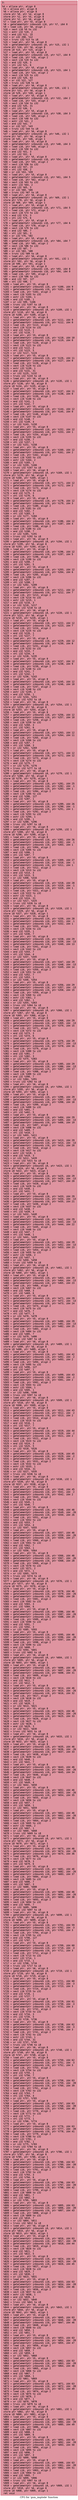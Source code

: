 digraph "CFG for 'gsm_implode' function" {
	label="CFG for 'gsm_implode' function";

	Node0x6000035ec320 [shape=record,color="#b70d28ff", style=filled, fillcolor="#b70d2870" fontname="Courier",label="{3:\l|  %4 = alloca ptr, align 8\l  %5 = alloca ptr, align 8\l  %6 = alloca ptr, align 8\l  store ptr %0, ptr %4, align 8\l  store ptr %1, ptr %5, align 8\l  store ptr %2, ptr %6, align 8\l  %7 = load ptr, ptr %5, align 8\l  %8 = getelementptr inbounds i16, ptr %7, i64 0\l  %9 = load i16, ptr %8, align 2\l  %10 = sext i16 %9 to i32\l  %11 = ashr i32 %10, 2\l  %12 = and i32 %11, 15\l  %13 = or i32 208, %12\l  %14 = trunc i32 %13 to i8\l  %15 = load ptr, ptr %6, align 8\l  %16 = getelementptr inbounds i8, ptr %15, i32 1\l  store ptr %16, ptr %6, align 8\l  store i8 %14, ptr %15, align 1\l  %17 = load ptr, ptr %5, align 8\l  %18 = getelementptr inbounds i16, ptr %17, i64 0\l  %19 = load i16, ptr %18, align 2\l  %20 = sext i16 %19 to i32\l  %21 = and i32 %20, 3\l  %22 = shl i32 %21, 6\l  %23 = load ptr, ptr %5, align 8\l  %24 = getelementptr inbounds i16, ptr %23, i64 1\l  %25 = load i16, ptr %24, align 2\l  %26 = sext i16 %25 to i32\l  %27 = and i32 %26, 63\l  %28 = or i32 %22, %27\l  %29 = trunc i32 %28 to i8\l  %30 = load ptr, ptr %6, align 8\l  %31 = getelementptr inbounds i8, ptr %30, i32 1\l  store ptr %31, ptr %6, align 8\l  store i8 %29, ptr %30, align 1\l  %32 = load ptr, ptr %5, align 8\l  %33 = getelementptr inbounds i16, ptr %32, i64 2\l  %34 = load i16, ptr %33, align 2\l  %35 = sext i16 %34 to i32\l  %36 = and i32 %35, 31\l  %37 = shl i32 %36, 3\l  %38 = load ptr, ptr %5, align 8\l  %39 = getelementptr inbounds i16, ptr %38, i64 3\l  %40 = load i16, ptr %39, align 2\l  %41 = sext i16 %40 to i32\l  %42 = ashr i32 %41, 2\l  %43 = and i32 %42, 7\l  %44 = or i32 %37, %43\l  %45 = trunc i32 %44 to i8\l  %46 = load ptr, ptr %6, align 8\l  %47 = getelementptr inbounds i8, ptr %46, i32 1\l  store ptr %47, ptr %6, align 8\l  store i8 %45, ptr %46, align 1\l  %48 = load ptr, ptr %5, align 8\l  %49 = getelementptr inbounds i16, ptr %48, i64 3\l  %50 = load i16, ptr %49, align 2\l  %51 = sext i16 %50 to i32\l  %52 = and i32 %51, 3\l  %53 = shl i32 %52, 6\l  %54 = load ptr, ptr %5, align 8\l  %55 = getelementptr inbounds i16, ptr %54, i64 4\l  %56 = load i16, ptr %55, align 2\l  %57 = sext i16 %56 to i32\l  %58 = and i32 %57, 15\l  %59 = shl i32 %58, 2\l  %60 = or i32 %53, %59\l  %61 = load ptr, ptr %5, align 8\l  %62 = getelementptr inbounds i16, ptr %61, i64 5\l  %63 = load i16, ptr %62, align 2\l  %64 = sext i16 %63 to i32\l  %65 = ashr i32 %64, 2\l  %66 = and i32 %65, 3\l  %67 = or i32 %60, %66\l  %68 = trunc i32 %67 to i8\l  %69 = load ptr, ptr %6, align 8\l  %70 = getelementptr inbounds i8, ptr %69, i32 1\l  store ptr %70, ptr %6, align 8\l  store i8 %68, ptr %69, align 1\l  %71 = load ptr, ptr %5, align 8\l  %72 = getelementptr inbounds i16, ptr %71, i64 5\l  %73 = load i16, ptr %72, align 2\l  %74 = sext i16 %73 to i32\l  %75 = and i32 %74, 3\l  %76 = shl i32 %75, 6\l  %77 = load ptr, ptr %5, align 8\l  %78 = getelementptr inbounds i16, ptr %77, i64 6\l  %79 = load i16, ptr %78, align 2\l  %80 = sext i16 %79 to i32\l  %81 = and i32 %80, 7\l  %82 = shl i32 %81, 3\l  %83 = or i32 %76, %82\l  %84 = load ptr, ptr %5, align 8\l  %85 = getelementptr inbounds i16, ptr %84, i64 7\l  %86 = load i16, ptr %85, align 2\l  %87 = sext i16 %86 to i32\l  %88 = and i32 %87, 7\l  %89 = or i32 %83, %88\l  %90 = trunc i32 %89 to i8\l  %91 = load ptr, ptr %6, align 8\l  %92 = getelementptr inbounds i8, ptr %91, i32 1\l  store ptr %92, ptr %6, align 8\l  store i8 %90, ptr %91, align 1\l  %93 = load ptr, ptr %5, align 8\l  %94 = getelementptr inbounds i16, ptr %93, i64 8\l  %95 = getelementptr inbounds i16, ptr %94, i64 0\l  %96 = load i16, ptr %95, align 2\l  %97 = sext i16 %96 to i32\l  %98 = and i32 %97, 127\l  %99 = shl i32 %98, 1\l  %100 = load ptr, ptr %5, align 8\l  %101 = getelementptr inbounds i16, ptr %100, i64 9\l  %102 = getelementptr inbounds i16, ptr %101, i64 0\l  %103 = load i16, ptr %102, align 2\l  %104 = sext i16 %103 to i32\l  %105 = ashr i32 %104, 1\l  %106 = and i32 %105, 1\l  %107 = or i32 %99, %106\l  %108 = trunc i32 %107 to i8\l  %109 = load ptr, ptr %6, align 8\l  %110 = getelementptr inbounds i8, ptr %109, i32 1\l  store ptr %110, ptr %6, align 8\l  store i8 %108, ptr %109, align 1\l  %111 = load ptr, ptr %5, align 8\l  %112 = getelementptr inbounds i16, ptr %111, i64 9\l  %113 = getelementptr inbounds i16, ptr %112, i64 0\l  %114 = load i16, ptr %113, align 2\l  %115 = sext i16 %114 to i32\l  %116 = and i32 %115, 1\l  %117 = shl i32 %116, 7\l  %118 = load ptr, ptr %5, align 8\l  %119 = getelementptr inbounds i16, ptr %118, i64 10\l  %120 = getelementptr inbounds i16, ptr %119, i64 0\l  %121 = load i16, ptr %120, align 2\l  %122 = sext i16 %121 to i32\l  %123 = and i32 %122, 3\l  %124 = shl i32 %123, 5\l  %125 = or i32 %117, %124\l  %126 = load ptr, ptr %5, align 8\l  %127 = getelementptr inbounds i16, ptr %126, i64 11\l  %128 = getelementptr inbounds i16, ptr %127, i64 0\l  %129 = load i16, ptr %128, align 2\l  %130 = sext i16 %129 to i32\l  %131 = ashr i32 %130, 1\l  %132 = and i32 %131, 31\l  %133 = or i32 %125, %132\l  %134 = trunc i32 %133 to i8\l  %135 = load ptr, ptr %6, align 8\l  %136 = getelementptr inbounds i8, ptr %135, i32 1\l  store ptr %136, ptr %6, align 8\l  store i8 %134, ptr %135, align 1\l  %137 = load ptr, ptr %5, align 8\l  %138 = getelementptr inbounds i16, ptr %137, i64 11\l  %139 = getelementptr inbounds i16, ptr %138, i64 0\l  %140 = load i16, ptr %139, align 2\l  %141 = sext i16 %140 to i32\l  %142 = and i32 %141, 1\l  %143 = shl i32 %142, 7\l  %144 = load ptr, ptr %5, align 8\l  %145 = getelementptr inbounds i16, ptr %144, i64 12\l  %146 = getelementptr inbounds i16, ptr %145, i64 0\l  %147 = load i16, ptr %146, align 2\l  %148 = sext i16 %147 to i32\l  %149 = and i32 %148, 7\l  %150 = shl i32 %149, 4\l  %151 = or i32 %143, %150\l  %152 = load ptr, ptr %5, align 8\l  %153 = getelementptr inbounds i16, ptr %152, i64 12\l  %154 = getelementptr inbounds i16, ptr %153, i64 1\l  %155 = load i16, ptr %154, align 2\l  %156 = sext i16 %155 to i32\l  %157 = and i32 %156, 7\l  %158 = shl i32 %157, 1\l  %159 = or i32 %151, %158\l  %160 = load ptr, ptr %5, align 8\l  %161 = getelementptr inbounds i16, ptr %160, i64 12\l  %162 = getelementptr inbounds i16, ptr %161, i64 2\l  %163 = load i16, ptr %162, align 2\l  %164 = sext i16 %163 to i32\l  %165 = ashr i32 %164, 2\l  %166 = and i32 %165, 1\l  %167 = or i32 %159, %166\l  %168 = trunc i32 %167 to i8\l  %169 = load ptr, ptr %6, align 8\l  %170 = getelementptr inbounds i8, ptr %169, i32 1\l  store ptr %170, ptr %6, align 8\l  store i8 %168, ptr %169, align 1\l  %171 = load ptr, ptr %5, align 8\l  %172 = getelementptr inbounds i16, ptr %171, i64 12\l  %173 = getelementptr inbounds i16, ptr %172, i64 2\l  %174 = load i16, ptr %173, align 2\l  %175 = sext i16 %174 to i32\l  %176 = and i32 %175, 3\l  %177 = shl i32 %176, 6\l  %178 = load ptr, ptr %5, align 8\l  %179 = getelementptr inbounds i16, ptr %178, i64 12\l  %180 = getelementptr inbounds i16, ptr %179, i64 3\l  %181 = load i16, ptr %180, align 2\l  %182 = sext i16 %181 to i32\l  %183 = and i32 %182, 7\l  %184 = shl i32 %183, 3\l  %185 = or i32 %177, %184\l  %186 = load ptr, ptr %5, align 8\l  %187 = getelementptr inbounds i16, ptr %186, i64 12\l  %188 = getelementptr inbounds i16, ptr %187, i64 4\l  %189 = load i16, ptr %188, align 2\l  %190 = sext i16 %189 to i32\l  %191 = and i32 %190, 7\l  %192 = or i32 %185, %191\l  %193 = trunc i32 %192 to i8\l  %194 = load ptr, ptr %6, align 8\l  %195 = getelementptr inbounds i8, ptr %194, i32 1\l  store ptr %195, ptr %6, align 8\l  store i8 %193, ptr %194, align 1\l  %196 = load ptr, ptr %5, align 8\l  %197 = getelementptr inbounds i16, ptr %196, i64 12\l  %198 = getelementptr inbounds i16, ptr %197, i64 5\l  %199 = load i16, ptr %198, align 2\l  %200 = sext i16 %199 to i32\l  %201 = and i32 %200, 7\l  %202 = shl i32 %201, 5\l  %203 = load ptr, ptr %5, align 8\l  %204 = getelementptr inbounds i16, ptr %203, i64 12\l  %205 = getelementptr inbounds i16, ptr %204, i64 6\l  %206 = load i16, ptr %205, align 2\l  %207 = sext i16 %206 to i32\l  %208 = and i32 %207, 7\l  %209 = shl i32 %208, 2\l  %210 = or i32 %202, %209\l  %211 = load ptr, ptr %5, align 8\l  %212 = getelementptr inbounds i16, ptr %211, i64 12\l  %213 = getelementptr inbounds i16, ptr %212, i64 7\l  %214 = load i16, ptr %213, align 2\l  %215 = sext i16 %214 to i32\l  %216 = ashr i32 %215, 1\l  %217 = and i32 %216, 3\l  %218 = or i32 %210, %217\l  %219 = trunc i32 %218 to i8\l  %220 = load ptr, ptr %6, align 8\l  %221 = getelementptr inbounds i8, ptr %220, i32 1\l  store ptr %221, ptr %6, align 8\l  store i8 %219, ptr %220, align 1\l  %222 = load ptr, ptr %5, align 8\l  %223 = getelementptr inbounds i16, ptr %222, i64 12\l  %224 = getelementptr inbounds i16, ptr %223, i64 7\l  %225 = load i16, ptr %224, align 2\l  %226 = sext i16 %225 to i32\l  %227 = and i32 %226, 1\l  %228 = shl i32 %227, 7\l  %229 = load ptr, ptr %5, align 8\l  %230 = getelementptr inbounds i16, ptr %229, i64 12\l  %231 = getelementptr inbounds i16, ptr %230, i64 8\l  %232 = load i16, ptr %231, align 2\l  %233 = sext i16 %232 to i32\l  %234 = and i32 %233, 7\l  %235 = shl i32 %234, 4\l  %236 = or i32 %228, %235\l  %237 = load ptr, ptr %5, align 8\l  %238 = getelementptr inbounds i16, ptr %237, i64 12\l  %239 = getelementptr inbounds i16, ptr %238, i64 9\l  %240 = load i16, ptr %239, align 2\l  %241 = sext i16 %240 to i32\l  %242 = and i32 %241, 7\l  %243 = shl i32 %242, 1\l  %244 = or i32 %236, %243\l  %245 = load ptr, ptr %5, align 8\l  %246 = getelementptr inbounds i16, ptr %245, i64 12\l  %247 = getelementptr inbounds i16, ptr %246, i64 10\l  %248 = load i16, ptr %247, align 2\l  %249 = sext i16 %248 to i32\l  %250 = ashr i32 %249, 2\l  %251 = and i32 %250, 1\l  %252 = or i32 %244, %251\l  %253 = trunc i32 %252 to i8\l  %254 = load ptr, ptr %6, align 8\l  %255 = getelementptr inbounds i8, ptr %254, i32 1\l  store ptr %255, ptr %6, align 8\l  store i8 %253, ptr %254, align 1\l  %256 = load ptr, ptr %5, align 8\l  %257 = getelementptr inbounds i16, ptr %256, i64 12\l  %258 = getelementptr inbounds i16, ptr %257, i64 10\l  %259 = load i16, ptr %258, align 2\l  %260 = sext i16 %259 to i32\l  %261 = and i32 %260, 3\l  %262 = shl i32 %261, 6\l  %263 = load ptr, ptr %5, align 8\l  %264 = getelementptr inbounds i16, ptr %263, i64 12\l  %265 = getelementptr inbounds i16, ptr %264, i64 11\l  %266 = load i16, ptr %265, align 2\l  %267 = sext i16 %266 to i32\l  %268 = and i32 %267, 7\l  %269 = shl i32 %268, 3\l  %270 = or i32 %262, %269\l  %271 = load ptr, ptr %5, align 8\l  %272 = getelementptr inbounds i16, ptr %271, i64 12\l  %273 = getelementptr inbounds i16, ptr %272, i64 12\l  %274 = load i16, ptr %273, align 2\l  %275 = sext i16 %274 to i32\l  %276 = and i32 %275, 7\l  %277 = or i32 %270, %276\l  %278 = trunc i32 %277 to i8\l  %279 = load ptr, ptr %6, align 8\l  %280 = getelementptr inbounds i8, ptr %279, i32 1\l  store ptr %280, ptr %6, align 8\l  store i8 %278, ptr %279, align 1\l  %281 = load ptr, ptr %5, align 8\l  %282 = getelementptr inbounds i16, ptr %281, i64 25\l  %283 = getelementptr inbounds i16, ptr %282, i64 -1\l  %284 = getelementptr inbounds i16, ptr %283, i64 1\l  %285 = load i16, ptr %284, align 2\l  %286 = sext i16 %285 to i32\l  %287 = and i32 %286, 127\l  %288 = shl i32 %287, 1\l  %289 = load ptr, ptr %5, align 8\l  %290 = getelementptr inbounds i16, ptr %289, i64 26\l  %291 = getelementptr inbounds i16, ptr %290, i64 -1\l  %292 = getelementptr inbounds i16, ptr %291, i64 1\l  %293 = load i16, ptr %292, align 2\l  %294 = sext i16 %293 to i32\l  %295 = ashr i32 %294, 1\l  %296 = and i32 %295, 1\l  %297 = or i32 %288, %296\l  %298 = trunc i32 %297 to i8\l  %299 = load ptr, ptr %6, align 8\l  %300 = getelementptr inbounds i8, ptr %299, i32 1\l  store ptr %300, ptr %6, align 8\l  store i8 %298, ptr %299, align 1\l  %301 = load ptr, ptr %5, align 8\l  %302 = getelementptr inbounds i16, ptr %301, i64 26\l  %303 = getelementptr inbounds i16, ptr %302, i64 -1\l  %304 = getelementptr inbounds i16, ptr %303, i64 1\l  %305 = load i16, ptr %304, align 2\l  %306 = sext i16 %305 to i32\l  %307 = and i32 %306, 1\l  %308 = shl i32 %307, 7\l  %309 = load ptr, ptr %5, align 8\l  %310 = getelementptr inbounds i16, ptr %309, i64 27\l  %311 = getelementptr inbounds i16, ptr %310, i64 -1\l  %312 = getelementptr inbounds i16, ptr %311, i64 1\l  %313 = load i16, ptr %312, align 2\l  %314 = sext i16 %313 to i32\l  %315 = and i32 %314, 3\l  %316 = shl i32 %315, 5\l  %317 = or i32 %308, %316\l  %318 = load ptr, ptr %5, align 8\l  %319 = getelementptr inbounds i16, ptr %318, i64 28\l  %320 = getelementptr inbounds i16, ptr %319, i64 -1\l  %321 = getelementptr inbounds i16, ptr %320, i64 1\l  %322 = load i16, ptr %321, align 2\l  %323 = sext i16 %322 to i32\l  %324 = ashr i32 %323, 1\l  %325 = and i32 %324, 31\l  %326 = or i32 %317, %325\l  %327 = trunc i32 %326 to i8\l  %328 = load ptr, ptr %6, align 8\l  %329 = getelementptr inbounds i8, ptr %328, i32 1\l  store ptr %329, ptr %6, align 8\l  store i8 %327, ptr %328, align 1\l  %330 = load ptr, ptr %5, align 8\l  %331 = getelementptr inbounds i16, ptr %330, i64 28\l  %332 = getelementptr inbounds i16, ptr %331, i64 -1\l  %333 = getelementptr inbounds i16, ptr %332, i64 1\l  %334 = load i16, ptr %333, align 2\l  %335 = sext i16 %334 to i32\l  %336 = and i32 %335, 1\l  %337 = shl i32 %336, 7\l  %338 = load ptr, ptr %5, align 8\l  %339 = getelementptr inbounds i16, ptr %338, i64 29\l  %340 = getelementptr inbounds i16, ptr %339, i64 -13\l  %341 = getelementptr inbounds i16, ptr %340, i64 13\l  %342 = load i16, ptr %341, align 2\l  %343 = sext i16 %342 to i32\l  %344 = and i32 %343, 7\l  %345 = shl i32 %344, 4\l  %346 = or i32 %337, %345\l  %347 = load ptr, ptr %5, align 8\l  %348 = getelementptr inbounds i16, ptr %347, i64 29\l  %349 = getelementptr inbounds i16, ptr %348, i64 -13\l  %350 = getelementptr inbounds i16, ptr %349, i64 14\l  %351 = load i16, ptr %350, align 2\l  %352 = sext i16 %351 to i32\l  %353 = and i32 %352, 7\l  %354 = shl i32 %353, 1\l  %355 = or i32 %346, %354\l  %356 = load ptr, ptr %5, align 8\l  %357 = getelementptr inbounds i16, ptr %356, i64 29\l  %358 = getelementptr inbounds i16, ptr %357, i64 -13\l  %359 = getelementptr inbounds i16, ptr %358, i64 15\l  %360 = load i16, ptr %359, align 2\l  %361 = sext i16 %360 to i32\l  %362 = ashr i32 %361, 2\l  %363 = and i32 %362, 1\l  %364 = or i32 %355, %363\l  %365 = trunc i32 %364 to i8\l  %366 = load ptr, ptr %6, align 8\l  %367 = getelementptr inbounds i8, ptr %366, i32 1\l  store ptr %367, ptr %6, align 8\l  store i8 %365, ptr %366, align 1\l  %368 = load ptr, ptr %5, align 8\l  %369 = getelementptr inbounds i16, ptr %368, i64 29\l  %370 = getelementptr inbounds i16, ptr %369, i64 -13\l  %371 = getelementptr inbounds i16, ptr %370, i64 15\l  %372 = load i16, ptr %371, align 2\l  %373 = sext i16 %372 to i32\l  %374 = and i32 %373, 3\l  %375 = shl i32 %374, 6\l  %376 = load ptr, ptr %5, align 8\l  %377 = getelementptr inbounds i16, ptr %376, i64 29\l  %378 = getelementptr inbounds i16, ptr %377, i64 -13\l  %379 = getelementptr inbounds i16, ptr %378, i64 16\l  %380 = load i16, ptr %379, align 2\l  %381 = sext i16 %380 to i32\l  %382 = and i32 %381, 7\l  %383 = shl i32 %382, 3\l  %384 = or i32 %375, %383\l  %385 = load ptr, ptr %5, align 8\l  %386 = getelementptr inbounds i16, ptr %385, i64 29\l  %387 = getelementptr inbounds i16, ptr %386, i64 -13\l  %388 = getelementptr inbounds i16, ptr %387, i64 17\l  %389 = load i16, ptr %388, align 2\l  %390 = sext i16 %389 to i32\l  %391 = and i32 %390, 7\l  %392 = or i32 %384, %391\l  %393 = trunc i32 %392 to i8\l  %394 = load ptr, ptr %6, align 8\l  %395 = getelementptr inbounds i8, ptr %394, i32 1\l  store ptr %395, ptr %6, align 8\l  store i8 %393, ptr %394, align 1\l  %396 = load ptr, ptr %5, align 8\l  %397 = getelementptr inbounds i16, ptr %396, i64 29\l  %398 = getelementptr inbounds i16, ptr %397, i64 -13\l  %399 = getelementptr inbounds i16, ptr %398, i64 18\l  %400 = load i16, ptr %399, align 2\l  %401 = sext i16 %400 to i32\l  %402 = and i32 %401, 7\l  %403 = shl i32 %402, 5\l  %404 = load ptr, ptr %5, align 8\l  %405 = getelementptr inbounds i16, ptr %404, i64 29\l  %406 = getelementptr inbounds i16, ptr %405, i64 -13\l  %407 = getelementptr inbounds i16, ptr %406, i64 19\l  %408 = load i16, ptr %407, align 2\l  %409 = sext i16 %408 to i32\l  %410 = and i32 %409, 7\l  %411 = shl i32 %410, 2\l  %412 = or i32 %403, %411\l  %413 = load ptr, ptr %5, align 8\l  %414 = getelementptr inbounds i16, ptr %413, i64 29\l  %415 = getelementptr inbounds i16, ptr %414, i64 -13\l  %416 = getelementptr inbounds i16, ptr %415, i64 20\l  %417 = load i16, ptr %416, align 2\l  %418 = sext i16 %417 to i32\l  %419 = ashr i32 %418, 1\l  %420 = and i32 %419, 3\l  %421 = or i32 %412, %420\l  %422 = trunc i32 %421 to i8\l  %423 = load ptr, ptr %6, align 8\l  %424 = getelementptr inbounds i8, ptr %423, i32 1\l  store ptr %424, ptr %6, align 8\l  store i8 %422, ptr %423, align 1\l  %425 = load ptr, ptr %5, align 8\l  %426 = getelementptr inbounds i16, ptr %425, i64 29\l  %427 = getelementptr inbounds i16, ptr %426, i64 -13\l  %428 = getelementptr inbounds i16, ptr %427, i64 20\l  %429 = load i16, ptr %428, align 2\l  %430 = sext i16 %429 to i32\l  %431 = and i32 %430, 1\l  %432 = shl i32 %431, 7\l  %433 = load ptr, ptr %5, align 8\l  %434 = getelementptr inbounds i16, ptr %433, i64 29\l  %435 = getelementptr inbounds i16, ptr %434, i64 -13\l  %436 = getelementptr inbounds i16, ptr %435, i64 21\l  %437 = load i16, ptr %436, align 2\l  %438 = sext i16 %437 to i32\l  %439 = and i32 %438, 7\l  %440 = shl i32 %439, 4\l  %441 = or i32 %432, %440\l  %442 = load ptr, ptr %5, align 8\l  %443 = getelementptr inbounds i16, ptr %442, i64 29\l  %444 = getelementptr inbounds i16, ptr %443, i64 -13\l  %445 = getelementptr inbounds i16, ptr %444, i64 22\l  %446 = load i16, ptr %445, align 2\l  %447 = sext i16 %446 to i32\l  %448 = and i32 %447, 7\l  %449 = shl i32 %448, 1\l  %450 = or i32 %441, %449\l  %451 = load ptr, ptr %5, align 8\l  %452 = getelementptr inbounds i16, ptr %451, i64 29\l  %453 = getelementptr inbounds i16, ptr %452, i64 -13\l  %454 = getelementptr inbounds i16, ptr %453, i64 23\l  %455 = load i16, ptr %454, align 2\l  %456 = sext i16 %455 to i32\l  %457 = ashr i32 %456, 2\l  %458 = and i32 %457, 1\l  %459 = or i32 %450, %458\l  %460 = trunc i32 %459 to i8\l  %461 = load ptr, ptr %6, align 8\l  %462 = getelementptr inbounds i8, ptr %461, i32 1\l  store ptr %462, ptr %6, align 8\l  store i8 %460, ptr %461, align 1\l  %463 = load ptr, ptr %5, align 8\l  %464 = getelementptr inbounds i16, ptr %463, i64 29\l  %465 = getelementptr inbounds i16, ptr %464, i64 -13\l  %466 = getelementptr inbounds i16, ptr %465, i64 23\l  %467 = load i16, ptr %466, align 2\l  %468 = sext i16 %467 to i32\l  %469 = and i32 %468, 3\l  %470 = shl i32 %469, 6\l  %471 = load ptr, ptr %5, align 8\l  %472 = getelementptr inbounds i16, ptr %471, i64 29\l  %473 = getelementptr inbounds i16, ptr %472, i64 -13\l  %474 = getelementptr inbounds i16, ptr %473, i64 24\l  %475 = load i16, ptr %474, align 2\l  %476 = sext i16 %475 to i32\l  %477 = and i32 %476, 7\l  %478 = shl i32 %477, 3\l  %479 = or i32 %470, %478\l  %480 = load ptr, ptr %5, align 8\l  %481 = getelementptr inbounds i16, ptr %480, i64 29\l  %482 = getelementptr inbounds i16, ptr %481, i64 -13\l  %483 = getelementptr inbounds i16, ptr %482, i64 25\l  %484 = load i16, ptr %483, align 2\l  %485 = sext i16 %484 to i32\l  %486 = and i32 %485, 7\l  %487 = or i32 %479, %486\l  %488 = trunc i32 %487 to i8\l  %489 = load ptr, ptr %6, align 8\l  %490 = getelementptr inbounds i8, ptr %489, i32 1\l  store ptr %490, ptr %6, align 8\l  store i8 %488, ptr %489, align 1\l  %491 = load ptr, ptr %5, align 8\l  %492 = getelementptr inbounds i16, ptr %491, i64 42\l  %493 = getelementptr inbounds i16, ptr %492, i64 -2\l  %494 = getelementptr inbounds i16, ptr %493, i64 2\l  %495 = load i16, ptr %494, align 2\l  %496 = sext i16 %495 to i32\l  %497 = and i32 %496, 127\l  %498 = shl i32 %497, 1\l  %499 = load ptr, ptr %5, align 8\l  %500 = getelementptr inbounds i16, ptr %499, i64 43\l  %501 = getelementptr inbounds i16, ptr %500, i64 -2\l  %502 = getelementptr inbounds i16, ptr %501, i64 2\l  %503 = load i16, ptr %502, align 2\l  %504 = sext i16 %503 to i32\l  %505 = ashr i32 %504, 1\l  %506 = and i32 %505, 1\l  %507 = or i32 %498, %506\l  %508 = trunc i32 %507 to i8\l  %509 = load ptr, ptr %6, align 8\l  %510 = getelementptr inbounds i8, ptr %509, i32 1\l  store ptr %510, ptr %6, align 8\l  store i8 %508, ptr %509, align 1\l  %511 = load ptr, ptr %5, align 8\l  %512 = getelementptr inbounds i16, ptr %511, i64 43\l  %513 = getelementptr inbounds i16, ptr %512, i64 -2\l  %514 = getelementptr inbounds i16, ptr %513, i64 2\l  %515 = load i16, ptr %514, align 2\l  %516 = sext i16 %515 to i32\l  %517 = and i32 %516, 1\l  %518 = shl i32 %517, 7\l  %519 = load ptr, ptr %5, align 8\l  %520 = getelementptr inbounds i16, ptr %519, i64 44\l  %521 = getelementptr inbounds i16, ptr %520, i64 -2\l  %522 = getelementptr inbounds i16, ptr %521, i64 2\l  %523 = load i16, ptr %522, align 2\l  %524 = sext i16 %523 to i32\l  %525 = and i32 %524, 3\l  %526 = shl i32 %525, 5\l  %527 = or i32 %518, %526\l  %528 = load ptr, ptr %5, align 8\l  %529 = getelementptr inbounds i16, ptr %528, i64 45\l  %530 = getelementptr inbounds i16, ptr %529, i64 -2\l  %531 = getelementptr inbounds i16, ptr %530, i64 2\l  %532 = load i16, ptr %531, align 2\l  %533 = sext i16 %532 to i32\l  %534 = ashr i32 %533, 1\l  %535 = and i32 %534, 31\l  %536 = or i32 %527, %535\l  %537 = trunc i32 %536 to i8\l  %538 = load ptr, ptr %6, align 8\l  %539 = getelementptr inbounds i8, ptr %538, i32 1\l  store ptr %539, ptr %6, align 8\l  store i8 %537, ptr %538, align 1\l  %540 = load ptr, ptr %5, align 8\l  %541 = getelementptr inbounds i16, ptr %540, i64 45\l  %542 = getelementptr inbounds i16, ptr %541, i64 -2\l  %543 = getelementptr inbounds i16, ptr %542, i64 2\l  %544 = load i16, ptr %543, align 2\l  %545 = sext i16 %544 to i32\l  %546 = and i32 %545, 1\l  %547 = shl i32 %546, 7\l  %548 = load ptr, ptr %5, align 8\l  %549 = getelementptr inbounds i16, ptr %548, i64 46\l  %550 = getelementptr inbounds i16, ptr %549, i64 -26\l  %551 = getelementptr inbounds i16, ptr %550, i64 26\l  %552 = load i16, ptr %551, align 2\l  %553 = sext i16 %552 to i32\l  %554 = and i32 %553, 7\l  %555 = shl i32 %554, 4\l  %556 = or i32 %547, %555\l  %557 = load ptr, ptr %5, align 8\l  %558 = getelementptr inbounds i16, ptr %557, i64 46\l  %559 = getelementptr inbounds i16, ptr %558, i64 -26\l  %560 = getelementptr inbounds i16, ptr %559, i64 27\l  %561 = load i16, ptr %560, align 2\l  %562 = sext i16 %561 to i32\l  %563 = and i32 %562, 7\l  %564 = shl i32 %563, 1\l  %565 = or i32 %556, %564\l  %566 = load ptr, ptr %5, align 8\l  %567 = getelementptr inbounds i16, ptr %566, i64 46\l  %568 = getelementptr inbounds i16, ptr %567, i64 -26\l  %569 = getelementptr inbounds i16, ptr %568, i64 28\l  %570 = load i16, ptr %569, align 2\l  %571 = sext i16 %570 to i32\l  %572 = ashr i32 %571, 2\l  %573 = and i32 %572, 1\l  %574 = or i32 %565, %573\l  %575 = trunc i32 %574 to i8\l  %576 = load ptr, ptr %6, align 8\l  %577 = getelementptr inbounds i8, ptr %576, i32 1\l  store ptr %577, ptr %6, align 8\l  store i8 %575, ptr %576, align 1\l  %578 = load ptr, ptr %5, align 8\l  %579 = getelementptr inbounds i16, ptr %578, i64 46\l  %580 = getelementptr inbounds i16, ptr %579, i64 -26\l  %581 = getelementptr inbounds i16, ptr %580, i64 28\l  %582 = load i16, ptr %581, align 2\l  %583 = sext i16 %582 to i32\l  %584 = and i32 %583, 3\l  %585 = shl i32 %584, 6\l  %586 = load ptr, ptr %5, align 8\l  %587 = getelementptr inbounds i16, ptr %586, i64 46\l  %588 = getelementptr inbounds i16, ptr %587, i64 -26\l  %589 = getelementptr inbounds i16, ptr %588, i64 29\l  %590 = load i16, ptr %589, align 2\l  %591 = sext i16 %590 to i32\l  %592 = and i32 %591, 7\l  %593 = shl i32 %592, 3\l  %594 = or i32 %585, %593\l  %595 = load ptr, ptr %5, align 8\l  %596 = getelementptr inbounds i16, ptr %595, i64 46\l  %597 = getelementptr inbounds i16, ptr %596, i64 -26\l  %598 = getelementptr inbounds i16, ptr %597, i64 30\l  %599 = load i16, ptr %598, align 2\l  %600 = sext i16 %599 to i32\l  %601 = and i32 %600, 7\l  %602 = or i32 %594, %601\l  %603 = trunc i32 %602 to i8\l  %604 = load ptr, ptr %6, align 8\l  %605 = getelementptr inbounds i8, ptr %604, i32 1\l  store ptr %605, ptr %6, align 8\l  store i8 %603, ptr %604, align 1\l  %606 = load ptr, ptr %5, align 8\l  %607 = getelementptr inbounds i16, ptr %606, i64 46\l  %608 = getelementptr inbounds i16, ptr %607, i64 -26\l  %609 = getelementptr inbounds i16, ptr %608, i64 31\l  %610 = load i16, ptr %609, align 2\l  %611 = sext i16 %610 to i32\l  %612 = and i32 %611, 7\l  %613 = shl i32 %612, 5\l  %614 = load ptr, ptr %5, align 8\l  %615 = getelementptr inbounds i16, ptr %614, i64 46\l  %616 = getelementptr inbounds i16, ptr %615, i64 -26\l  %617 = getelementptr inbounds i16, ptr %616, i64 32\l  %618 = load i16, ptr %617, align 2\l  %619 = sext i16 %618 to i32\l  %620 = and i32 %619, 7\l  %621 = shl i32 %620, 2\l  %622 = or i32 %613, %621\l  %623 = load ptr, ptr %5, align 8\l  %624 = getelementptr inbounds i16, ptr %623, i64 46\l  %625 = getelementptr inbounds i16, ptr %624, i64 -26\l  %626 = getelementptr inbounds i16, ptr %625, i64 33\l  %627 = load i16, ptr %626, align 2\l  %628 = sext i16 %627 to i32\l  %629 = ashr i32 %628, 1\l  %630 = and i32 %629, 3\l  %631 = or i32 %622, %630\l  %632 = trunc i32 %631 to i8\l  %633 = load ptr, ptr %6, align 8\l  %634 = getelementptr inbounds i8, ptr %633, i32 1\l  store ptr %634, ptr %6, align 8\l  store i8 %632, ptr %633, align 1\l  %635 = load ptr, ptr %5, align 8\l  %636 = getelementptr inbounds i16, ptr %635, i64 46\l  %637 = getelementptr inbounds i16, ptr %636, i64 -26\l  %638 = getelementptr inbounds i16, ptr %637, i64 33\l  %639 = load i16, ptr %638, align 2\l  %640 = sext i16 %639 to i32\l  %641 = and i32 %640, 1\l  %642 = shl i32 %641, 7\l  %643 = load ptr, ptr %5, align 8\l  %644 = getelementptr inbounds i16, ptr %643, i64 46\l  %645 = getelementptr inbounds i16, ptr %644, i64 -26\l  %646 = getelementptr inbounds i16, ptr %645, i64 34\l  %647 = load i16, ptr %646, align 2\l  %648 = sext i16 %647 to i32\l  %649 = and i32 %648, 7\l  %650 = shl i32 %649, 4\l  %651 = or i32 %642, %650\l  %652 = load ptr, ptr %5, align 8\l  %653 = getelementptr inbounds i16, ptr %652, i64 46\l  %654 = getelementptr inbounds i16, ptr %653, i64 -26\l  %655 = getelementptr inbounds i16, ptr %654, i64 35\l  %656 = load i16, ptr %655, align 2\l  %657 = sext i16 %656 to i32\l  %658 = and i32 %657, 7\l  %659 = shl i32 %658, 1\l  %660 = or i32 %651, %659\l  %661 = load ptr, ptr %5, align 8\l  %662 = getelementptr inbounds i16, ptr %661, i64 46\l  %663 = getelementptr inbounds i16, ptr %662, i64 -26\l  %664 = getelementptr inbounds i16, ptr %663, i64 36\l  %665 = load i16, ptr %664, align 2\l  %666 = sext i16 %665 to i32\l  %667 = ashr i32 %666, 2\l  %668 = and i32 %667, 1\l  %669 = or i32 %660, %668\l  %670 = trunc i32 %669 to i8\l  %671 = load ptr, ptr %6, align 8\l  %672 = getelementptr inbounds i8, ptr %671, i32 1\l  store ptr %672, ptr %6, align 8\l  store i8 %670, ptr %671, align 1\l  %673 = load ptr, ptr %5, align 8\l  %674 = getelementptr inbounds i16, ptr %673, i64 46\l  %675 = getelementptr inbounds i16, ptr %674, i64 -26\l  %676 = getelementptr inbounds i16, ptr %675, i64 36\l  %677 = load i16, ptr %676, align 2\l  %678 = sext i16 %677 to i32\l  %679 = and i32 %678, 3\l  %680 = shl i32 %679, 6\l  %681 = load ptr, ptr %5, align 8\l  %682 = getelementptr inbounds i16, ptr %681, i64 46\l  %683 = getelementptr inbounds i16, ptr %682, i64 -26\l  %684 = getelementptr inbounds i16, ptr %683, i64 37\l  %685 = load i16, ptr %684, align 2\l  %686 = sext i16 %685 to i32\l  %687 = and i32 %686, 7\l  %688 = shl i32 %687, 3\l  %689 = or i32 %680, %688\l  %690 = load ptr, ptr %5, align 8\l  %691 = getelementptr inbounds i16, ptr %690, i64 46\l  %692 = getelementptr inbounds i16, ptr %691, i64 -26\l  %693 = getelementptr inbounds i16, ptr %692, i64 38\l  %694 = load i16, ptr %693, align 2\l  %695 = sext i16 %694 to i32\l  %696 = and i32 %695, 7\l  %697 = or i32 %689, %696\l  %698 = trunc i32 %697 to i8\l  %699 = load ptr, ptr %6, align 8\l  %700 = getelementptr inbounds i8, ptr %699, i32 1\l  store ptr %700, ptr %6, align 8\l  store i8 %698, ptr %699, align 1\l  %701 = load ptr, ptr %5, align 8\l  %702 = getelementptr inbounds i16, ptr %701, i64 59\l  %703 = getelementptr inbounds i16, ptr %702, i64 -3\l  %704 = getelementptr inbounds i16, ptr %703, i64 3\l  %705 = load i16, ptr %704, align 2\l  %706 = sext i16 %705 to i32\l  %707 = and i32 %706, 127\l  %708 = shl i32 %707, 1\l  %709 = load ptr, ptr %5, align 8\l  %710 = getelementptr inbounds i16, ptr %709, i64 60\l  %711 = getelementptr inbounds i16, ptr %710, i64 -3\l  %712 = getelementptr inbounds i16, ptr %711, i64 3\l  %713 = load i16, ptr %712, align 2\l  %714 = sext i16 %713 to i32\l  %715 = ashr i32 %714, 1\l  %716 = and i32 %715, 1\l  %717 = or i32 %708, %716\l  %718 = trunc i32 %717 to i8\l  %719 = load ptr, ptr %6, align 8\l  %720 = getelementptr inbounds i8, ptr %719, i32 1\l  store ptr %720, ptr %6, align 8\l  store i8 %718, ptr %719, align 1\l  %721 = load ptr, ptr %5, align 8\l  %722 = getelementptr inbounds i16, ptr %721, i64 60\l  %723 = getelementptr inbounds i16, ptr %722, i64 -3\l  %724 = getelementptr inbounds i16, ptr %723, i64 3\l  %725 = load i16, ptr %724, align 2\l  %726 = sext i16 %725 to i32\l  %727 = and i32 %726, 1\l  %728 = shl i32 %727, 7\l  %729 = load ptr, ptr %5, align 8\l  %730 = getelementptr inbounds i16, ptr %729, i64 61\l  %731 = getelementptr inbounds i16, ptr %730, i64 -3\l  %732 = getelementptr inbounds i16, ptr %731, i64 3\l  %733 = load i16, ptr %732, align 2\l  %734 = sext i16 %733 to i32\l  %735 = and i32 %734, 3\l  %736 = shl i32 %735, 5\l  %737 = or i32 %728, %736\l  %738 = load ptr, ptr %5, align 8\l  %739 = getelementptr inbounds i16, ptr %738, i64 62\l  %740 = getelementptr inbounds i16, ptr %739, i64 -3\l  %741 = getelementptr inbounds i16, ptr %740, i64 3\l  %742 = load i16, ptr %741, align 2\l  %743 = sext i16 %742 to i32\l  %744 = ashr i32 %743, 1\l  %745 = and i32 %744, 31\l  %746 = or i32 %737, %745\l  %747 = trunc i32 %746 to i8\l  %748 = load ptr, ptr %6, align 8\l  %749 = getelementptr inbounds i8, ptr %748, i32 1\l  store ptr %749, ptr %6, align 8\l  store i8 %747, ptr %748, align 1\l  %750 = load ptr, ptr %5, align 8\l  %751 = getelementptr inbounds i16, ptr %750, i64 62\l  %752 = getelementptr inbounds i16, ptr %751, i64 -3\l  %753 = getelementptr inbounds i16, ptr %752, i64 3\l  %754 = load i16, ptr %753, align 2\l  %755 = sext i16 %754 to i32\l  %756 = and i32 %755, 1\l  %757 = shl i32 %756, 7\l  %758 = load ptr, ptr %5, align 8\l  %759 = getelementptr inbounds i16, ptr %758, i64 63\l  %760 = getelementptr inbounds i16, ptr %759, i64 -39\l  %761 = getelementptr inbounds i16, ptr %760, i64 39\l  %762 = load i16, ptr %761, align 2\l  %763 = sext i16 %762 to i32\l  %764 = and i32 %763, 7\l  %765 = shl i32 %764, 4\l  %766 = or i32 %757, %765\l  %767 = load ptr, ptr %5, align 8\l  %768 = getelementptr inbounds i16, ptr %767, i64 63\l  %769 = getelementptr inbounds i16, ptr %768, i64 -39\l  %770 = getelementptr inbounds i16, ptr %769, i64 40\l  %771 = load i16, ptr %770, align 2\l  %772 = sext i16 %771 to i32\l  %773 = and i32 %772, 7\l  %774 = shl i32 %773, 1\l  %775 = or i32 %766, %774\l  %776 = load ptr, ptr %5, align 8\l  %777 = getelementptr inbounds i16, ptr %776, i64 63\l  %778 = getelementptr inbounds i16, ptr %777, i64 -39\l  %779 = getelementptr inbounds i16, ptr %778, i64 41\l  %780 = load i16, ptr %779, align 2\l  %781 = sext i16 %780 to i32\l  %782 = ashr i32 %781, 2\l  %783 = and i32 %782, 1\l  %784 = or i32 %775, %783\l  %785 = trunc i32 %784 to i8\l  %786 = load ptr, ptr %6, align 8\l  %787 = getelementptr inbounds i8, ptr %786, i32 1\l  store ptr %787, ptr %6, align 8\l  store i8 %785, ptr %786, align 1\l  %788 = load ptr, ptr %5, align 8\l  %789 = getelementptr inbounds i16, ptr %788, i64 63\l  %790 = getelementptr inbounds i16, ptr %789, i64 -39\l  %791 = getelementptr inbounds i16, ptr %790, i64 41\l  %792 = load i16, ptr %791, align 2\l  %793 = sext i16 %792 to i32\l  %794 = and i32 %793, 3\l  %795 = shl i32 %794, 6\l  %796 = load ptr, ptr %5, align 8\l  %797 = getelementptr inbounds i16, ptr %796, i64 63\l  %798 = getelementptr inbounds i16, ptr %797, i64 -39\l  %799 = getelementptr inbounds i16, ptr %798, i64 42\l  %800 = load i16, ptr %799, align 2\l  %801 = sext i16 %800 to i32\l  %802 = and i32 %801, 7\l  %803 = shl i32 %802, 3\l  %804 = or i32 %795, %803\l  %805 = load ptr, ptr %5, align 8\l  %806 = getelementptr inbounds i16, ptr %805, i64 63\l  %807 = getelementptr inbounds i16, ptr %806, i64 -39\l  %808 = getelementptr inbounds i16, ptr %807, i64 43\l  %809 = load i16, ptr %808, align 2\l  %810 = sext i16 %809 to i32\l  %811 = and i32 %810, 7\l  %812 = or i32 %804, %811\l  %813 = trunc i32 %812 to i8\l  %814 = load ptr, ptr %6, align 8\l  %815 = getelementptr inbounds i8, ptr %814, i32 1\l  store ptr %815, ptr %6, align 8\l  store i8 %813, ptr %814, align 1\l  %816 = load ptr, ptr %5, align 8\l  %817 = getelementptr inbounds i16, ptr %816, i64 63\l  %818 = getelementptr inbounds i16, ptr %817, i64 -39\l  %819 = getelementptr inbounds i16, ptr %818, i64 44\l  %820 = load i16, ptr %819, align 2\l  %821 = sext i16 %820 to i32\l  %822 = and i32 %821, 7\l  %823 = shl i32 %822, 5\l  %824 = load ptr, ptr %5, align 8\l  %825 = getelementptr inbounds i16, ptr %824, i64 63\l  %826 = getelementptr inbounds i16, ptr %825, i64 -39\l  %827 = getelementptr inbounds i16, ptr %826, i64 45\l  %828 = load i16, ptr %827, align 2\l  %829 = sext i16 %828 to i32\l  %830 = and i32 %829, 7\l  %831 = shl i32 %830, 2\l  %832 = or i32 %823, %831\l  %833 = load ptr, ptr %5, align 8\l  %834 = getelementptr inbounds i16, ptr %833, i64 63\l  %835 = getelementptr inbounds i16, ptr %834, i64 -39\l  %836 = getelementptr inbounds i16, ptr %835, i64 46\l  %837 = load i16, ptr %836, align 2\l  %838 = sext i16 %837 to i32\l  %839 = ashr i32 %838, 1\l  %840 = and i32 %839, 3\l  %841 = or i32 %832, %840\l  %842 = trunc i32 %841 to i8\l  %843 = load ptr, ptr %6, align 8\l  %844 = getelementptr inbounds i8, ptr %843, i32 1\l  store ptr %844, ptr %6, align 8\l  store i8 %842, ptr %843, align 1\l  %845 = load ptr, ptr %5, align 8\l  %846 = getelementptr inbounds i16, ptr %845, i64 63\l  %847 = getelementptr inbounds i16, ptr %846, i64 -39\l  %848 = getelementptr inbounds i16, ptr %847, i64 46\l  %849 = load i16, ptr %848, align 2\l  %850 = sext i16 %849 to i32\l  %851 = and i32 %850, 1\l  %852 = shl i32 %851, 7\l  %853 = load ptr, ptr %5, align 8\l  %854 = getelementptr inbounds i16, ptr %853, i64 63\l  %855 = getelementptr inbounds i16, ptr %854, i64 -39\l  %856 = getelementptr inbounds i16, ptr %855, i64 47\l  %857 = load i16, ptr %856, align 2\l  %858 = sext i16 %857 to i32\l  %859 = and i32 %858, 7\l  %860 = shl i32 %859, 4\l  %861 = or i32 %852, %860\l  %862 = load ptr, ptr %5, align 8\l  %863 = getelementptr inbounds i16, ptr %862, i64 63\l  %864 = getelementptr inbounds i16, ptr %863, i64 -39\l  %865 = getelementptr inbounds i16, ptr %864, i64 48\l  %866 = load i16, ptr %865, align 2\l  %867 = sext i16 %866 to i32\l  %868 = and i32 %867, 7\l  %869 = shl i32 %868, 1\l  %870 = or i32 %861, %869\l  %871 = load ptr, ptr %5, align 8\l  %872 = getelementptr inbounds i16, ptr %871, i64 63\l  %873 = getelementptr inbounds i16, ptr %872, i64 -39\l  %874 = getelementptr inbounds i16, ptr %873, i64 49\l  %875 = load i16, ptr %874, align 2\l  %876 = sext i16 %875 to i32\l  %877 = ashr i32 %876, 2\l  %878 = and i32 %877, 1\l  %879 = or i32 %870, %878\l  %880 = trunc i32 %879 to i8\l  %881 = load ptr, ptr %6, align 8\l  %882 = getelementptr inbounds i8, ptr %881, i32 1\l  store ptr %882, ptr %6, align 8\l  store i8 %880, ptr %881, align 1\l  %883 = load ptr, ptr %5, align 8\l  %884 = getelementptr inbounds i16, ptr %883, i64 63\l  %885 = getelementptr inbounds i16, ptr %884, i64 -39\l  %886 = getelementptr inbounds i16, ptr %885, i64 49\l  %887 = load i16, ptr %886, align 2\l  %888 = sext i16 %887 to i32\l  %889 = and i32 %888, 3\l  %890 = shl i32 %889, 6\l  %891 = load ptr, ptr %5, align 8\l  %892 = getelementptr inbounds i16, ptr %891, i64 63\l  %893 = getelementptr inbounds i16, ptr %892, i64 -39\l  %894 = getelementptr inbounds i16, ptr %893, i64 50\l  %895 = load i16, ptr %894, align 2\l  %896 = sext i16 %895 to i32\l  %897 = and i32 %896, 7\l  %898 = shl i32 %897, 3\l  %899 = or i32 %890, %898\l  %900 = load ptr, ptr %5, align 8\l  %901 = getelementptr inbounds i16, ptr %900, i64 63\l  %902 = getelementptr inbounds i16, ptr %901, i64 -39\l  %903 = getelementptr inbounds i16, ptr %902, i64 51\l  %904 = load i16, ptr %903, align 2\l  %905 = sext i16 %904 to i32\l  %906 = and i32 %905, 7\l  %907 = or i32 %899, %906\l  %908 = trunc i32 %907 to i8\l  %909 = load ptr, ptr %6, align 8\l  %910 = getelementptr inbounds i8, ptr %909, i32 1\l  store ptr %910, ptr %6, align 8\l  store i8 %908, ptr %909, align 1\l  ret void\l}"];
}
